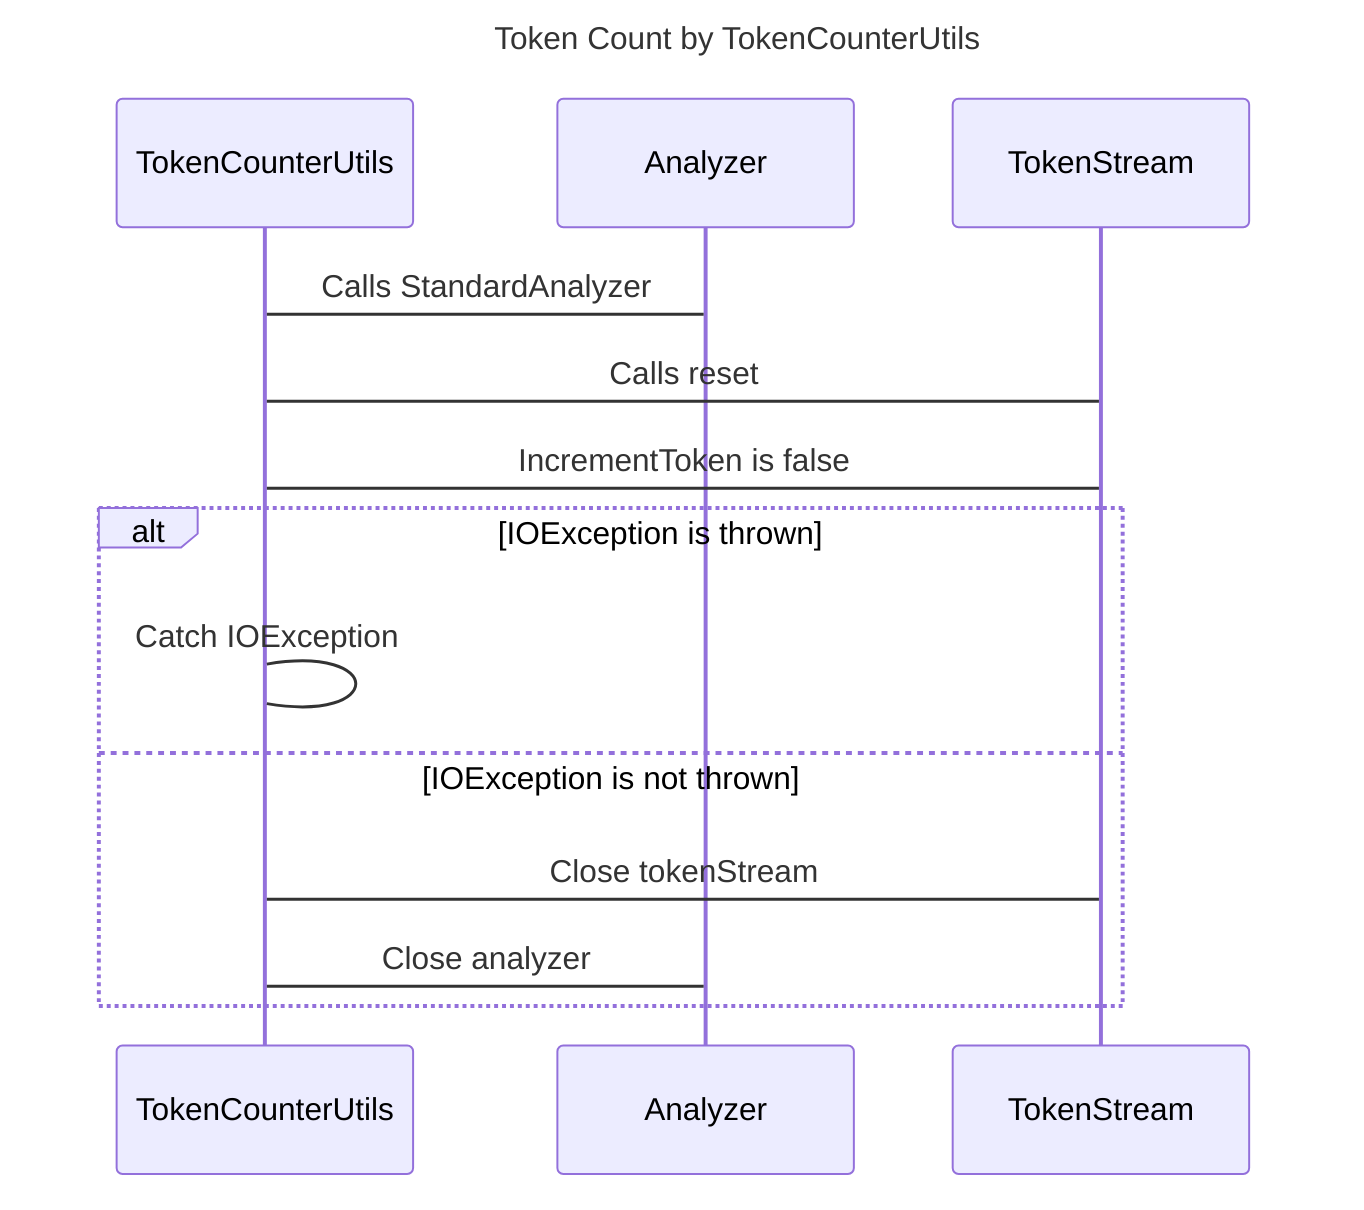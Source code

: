 ---
title: Token Count by TokenCounterUtils
---

sequenceDiagram
    participant TokenCounterUtils
    participant Analyzer
    participant TokenStream

    TokenCounterUtils -> Analyzer: Calls StandardAnalyzer
    TokenCounterUtils -> TokenStream: Calls reset
    TokenStream -> TokenCounterUtils: IncrementToken is false
    alt IOException is thrown
        TokenCounterUtils -> TokenCounterUtils: Catch IOException
    else IOException is not thrown
        TokenCounterUtils -> TokenStream: Close tokenStream
        TokenCounterUtils -> Analyzer: Close analyzer
    end